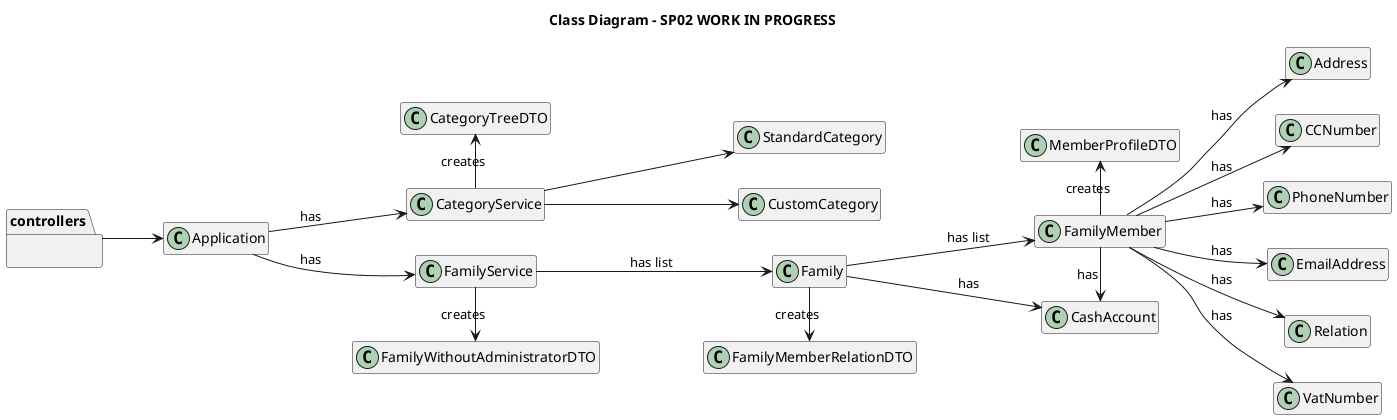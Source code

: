 @startuml

left to right direction
title Class Diagram - SP02 WORK IN PROGRESS
hide empty members

package controllers {}

class Application {
}

class CategoryService {
}

class StandardCategory {
}

class CustomCategory {
}

class CategoryTreeDTO {
}

class FamilyService {
}

class FamilyMemberRelationDTO {
}

class FamilyWithoutAdministratorDTO {
}

class Family {
}

class CashAccount {
}

class FamilyMember {
}

class MemberProfileDTO {
}

class Address {
}

class CCNumber {
}

class PhoneNumber {
}

class EmailAddress {
}

class Relation {
}

class VatNumber {
}

controllers --> Application
Application --> FamilyService : has
Application --> CategoryService : has
CategoryService --> CustomCategory
CategoryService --> StandardCategory
CategoryService -left-> CategoryTreeDTO : creates
FamilyService -right-> FamilyWithoutAdministratorDTO : creates
FamilyService --> Family : has list
Family --> CashAccount : has
Family --> FamilyMember : has list
Family -right-> FamilyMemberRelationDTO : creates
FamilyMember -> CashAccount : has
FamilyMember --> Address : has
FamilyMember --> CCNumber : has
FamilyMember --> PhoneNumber : has
FamilyMember --> Relation : has
FamilyMember -left-> MemberProfileDTO : creates
FamilyMember --> EmailAddress : has
FamilyMember --> VatNumber : has
@enduml


